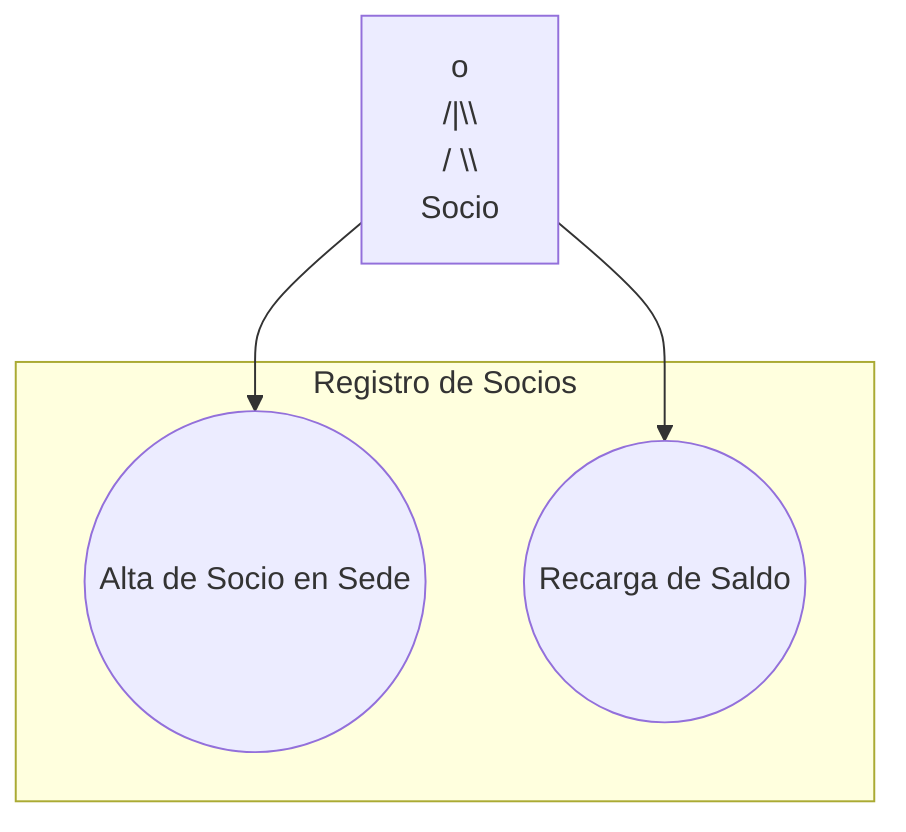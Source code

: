 graph TB
  ActorSocio["  o\n /|\\\n / \\\nSocio"]
  subgraph "Registro de Socios"
    U1((Alta de Socio en Sede))
    U2((Recarga de Saldo))
  end
  ActorSocio --> U1
  ActorSocio --> U2